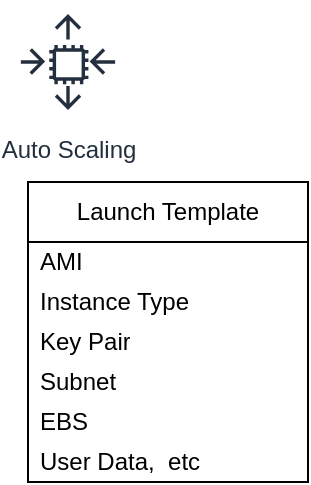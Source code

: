 <mxfile version="20.8.16" type="github">
  <diagram name="ページ1" id="sC4nIIa1NE7DnZuSuOCW">
    <mxGraphModel dx="1434" dy="775" grid="1" gridSize="10" guides="1" tooltips="1" connect="1" arrows="1" fold="1" page="1" pageScale="1" pageWidth="827" pageHeight="1169" math="0" shadow="0">
      <root>
        <mxCell id="0" />
        <mxCell id="1" parent="0" />
        <mxCell id="nTLwuemBcKeWRpqzfgbb-3" value="Launch Template" style="swimlane;fontStyle=0;childLayout=stackLayout;horizontal=1;startSize=30;horizontalStack=0;resizeParent=1;resizeParentMax=0;resizeLast=0;collapsible=1;marginBottom=0;whiteSpace=wrap;html=1;" vertex="1" parent="1">
          <mxGeometry x="240" y="390" width="140" height="150" as="geometry" />
        </mxCell>
        <mxCell id="nTLwuemBcKeWRpqzfgbb-4" value="AMI" style="text;strokeColor=none;fillColor=none;align=left;verticalAlign=middle;spacingLeft=4;spacingRight=4;overflow=hidden;points=[[0,0.5],[1,0.5]];portConstraint=eastwest;rotatable=0;whiteSpace=wrap;html=1;" vertex="1" parent="nTLwuemBcKeWRpqzfgbb-3">
          <mxGeometry y="30" width="140" height="20" as="geometry" />
        </mxCell>
        <mxCell id="nTLwuemBcKeWRpqzfgbb-5" value="Instance Type" style="text;strokeColor=none;fillColor=none;align=left;verticalAlign=middle;spacingLeft=4;spacingRight=4;overflow=hidden;points=[[0,0.5],[1,0.5]];portConstraint=eastwest;rotatable=0;whiteSpace=wrap;html=1;" vertex="1" parent="nTLwuemBcKeWRpqzfgbb-3">
          <mxGeometry y="50" width="140" height="20" as="geometry" />
        </mxCell>
        <mxCell id="nTLwuemBcKeWRpqzfgbb-6" value="Key Pair" style="text;strokeColor=none;fillColor=none;align=left;verticalAlign=middle;spacingLeft=4;spacingRight=4;overflow=hidden;points=[[0,0.5],[1,0.5]];portConstraint=eastwest;rotatable=0;whiteSpace=wrap;html=1;" vertex="1" parent="nTLwuemBcKeWRpqzfgbb-3">
          <mxGeometry y="70" width="140" height="20" as="geometry" />
        </mxCell>
        <mxCell id="nTLwuemBcKeWRpqzfgbb-9" value="Subnet" style="text;strokeColor=none;fillColor=none;align=left;verticalAlign=middle;spacingLeft=4;spacingRight=4;overflow=hidden;points=[[0,0.5],[1,0.5]];portConstraint=eastwest;rotatable=0;whiteSpace=wrap;html=1;" vertex="1" parent="nTLwuemBcKeWRpqzfgbb-3">
          <mxGeometry y="90" width="140" height="20" as="geometry" />
        </mxCell>
        <mxCell id="nTLwuemBcKeWRpqzfgbb-10" value="EBS" style="text;strokeColor=none;fillColor=none;align=left;verticalAlign=middle;spacingLeft=4;spacingRight=4;overflow=hidden;points=[[0,0.5],[1,0.5]];portConstraint=eastwest;rotatable=0;whiteSpace=wrap;html=1;" vertex="1" parent="nTLwuemBcKeWRpqzfgbb-3">
          <mxGeometry y="110" width="140" height="20" as="geometry" />
        </mxCell>
        <mxCell id="nTLwuemBcKeWRpqzfgbb-8" value="User Data,&amp;nbsp; etc" style="text;strokeColor=none;fillColor=none;align=left;verticalAlign=middle;spacingLeft=4;spacingRight=4;overflow=hidden;points=[[0,0.5],[1,0.5]];portConstraint=eastwest;rotatable=0;whiteSpace=wrap;html=1;" vertex="1" parent="nTLwuemBcKeWRpqzfgbb-3">
          <mxGeometry y="130" width="140" height="20" as="geometry" />
        </mxCell>
        <mxCell id="nTLwuemBcKeWRpqzfgbb-12" value="Auto Scaling" style="sketch=0;outlineConnect=0;fontColor=#232F3E;gradientColor=none;strokeColor=#232F3E;fillColor=#ffffff;dashed=0;verticalLabelPosition=bottom;verticalAlign=top;align=center;html=1;fontSize=12;fontStyle=0;aspect=fixed;shape=mxgraph.aws4.resourceIcon;resIcon=mxgraph.aws4.auto_scaling;" vertex="1" parent="1">
          <mxGeometry x="230" y="300" width="60" height="60" as="geometry" />
        </mxCell>
      </root>
    </mxGraphModel>
  </diagram>
</mxfile>
